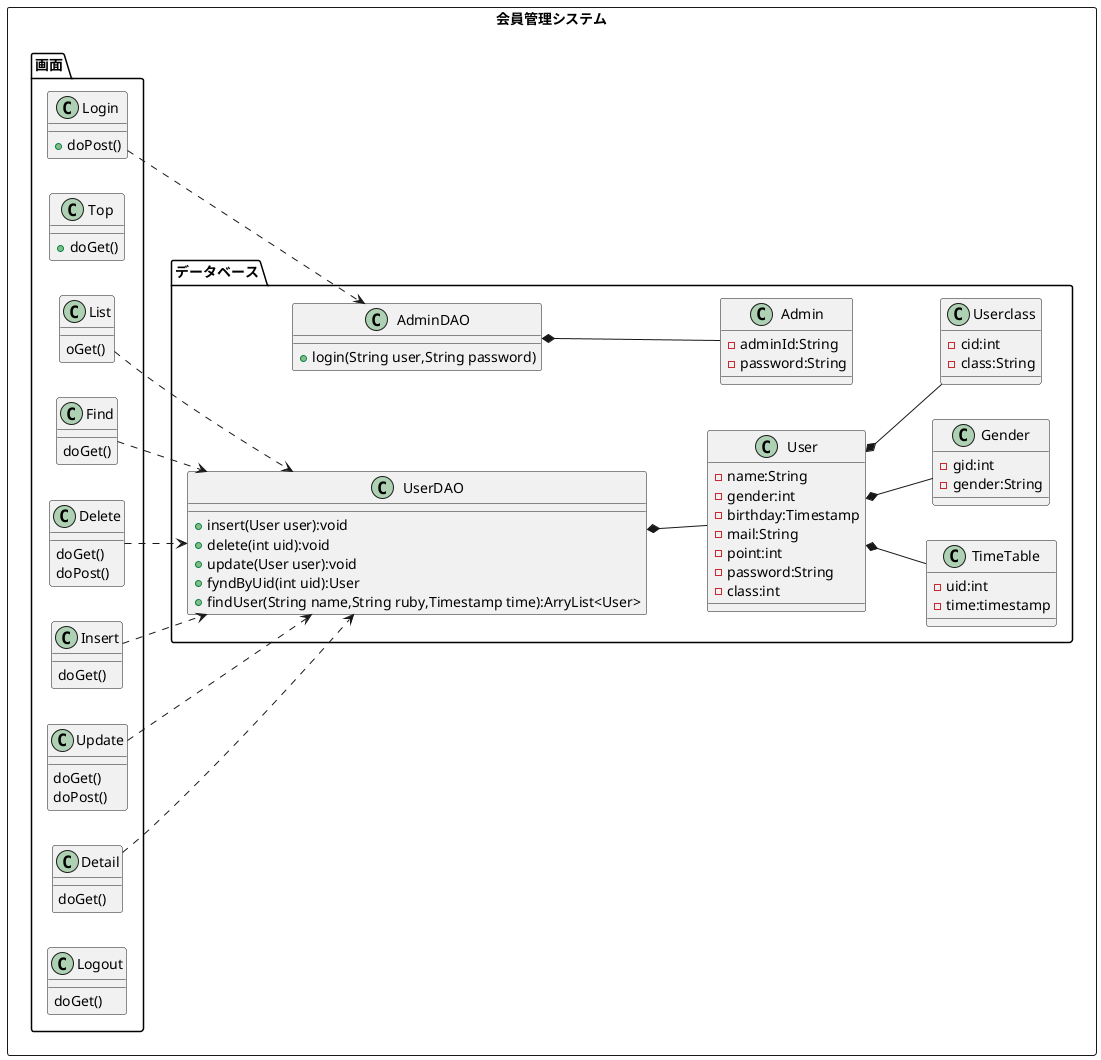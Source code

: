 @startuml
left to right direction
rectangle 会員管理システム{
package 画面{
	class Login{
		+doPost()
	}
	class Top{
		+doGet()
	}
	class List{
		oGet()
	}
	class Find{
		doGet()
	}
	class Delete{
		doGet()
		doPost()
	}
	class Insert{
		doGet()
	}
	class Update{
		doGet()
		doPost()
	}
	class Detail{
		doGet()
	}
	class Logout{
		doGet()
	}


}

package データベース{
	class UserDAO{
		+insert(User user):void
		+delete(int uid):void
		+update(User user):void
		+fyndByUid(int uid):User
		+findUser(String name,String ruby,Timestamp time):ArryList<User>
	}
	class User{
		-name:String
		-gender:int
		-birthday:Timestamp
		-mail:String
		-point:int
		-password:String
		-class:int
	}
	class Admin{
		-adminId:String
		-password:String
	}
	class AdminDAO{

		+login(String user,String password)

	}
	class TimeTable{
		-uid:int
		-time:timestamp

	}
	class Gender{
		-gid:int
		-gender:String

	}
	class Userclass{
		-cid:int
		-class:String

	}

}


Login ..> AdminDAO

List ..> UserDAO
Insert ..> UserDAO
Update ..> UserDAO
Delete ..> UserDAO
Find ..> UserDAO
Detail ..>UserDAO
UserDAO *--  User
AdminDAO *--  Admin
User *-- TimeTable
User *-- Userclass
User *-- Gender

}
@enduml